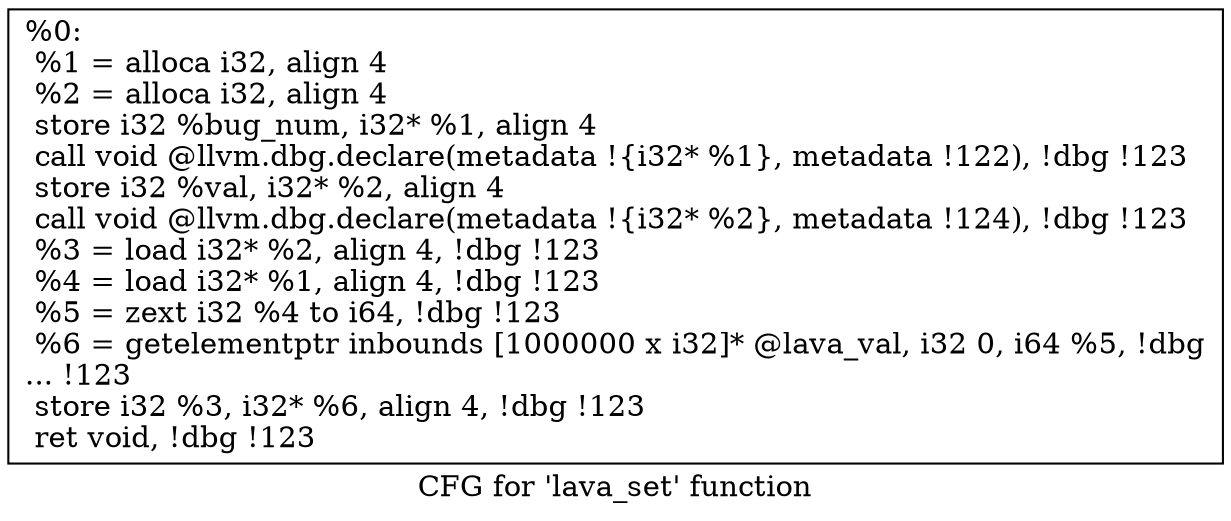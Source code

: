 digraph "CFG for 'lava_set' function" {
	label="CFG for 'lava_set' function";

	Node0x539810 [shape=record,label="{%0:\l  %1 = alloca i32, align 4\l  %2 = alloca i32, align 4\l  store i32 %bug_num, i32* %1, align 4\l  call void @llvm.dbg.declare(metadata !\{i32* %1\}, metadata !122), !dbg !123\l  store i32 %val, i32* %2, align 4\l  call void @llvm.dbg.declare(metadata !\{i32* %2\}, metadata !124), !dbg !123\l  %3 = load i32* %2, align 4, !dbg !123\l  %4 = load i32* %1, align 4, !dbg !123\l  %5 = zext i32 %4 to i64, !dbg !123\l  %6 = getelementptr inbounds [1000000 x i32]* @lava_val, i32 0, i64 %5, !dbg\l... !123\l  store i32 %3, i32* %6, align 4, !dbg !123\l  ret void, !dbg !123\l}"];
}
